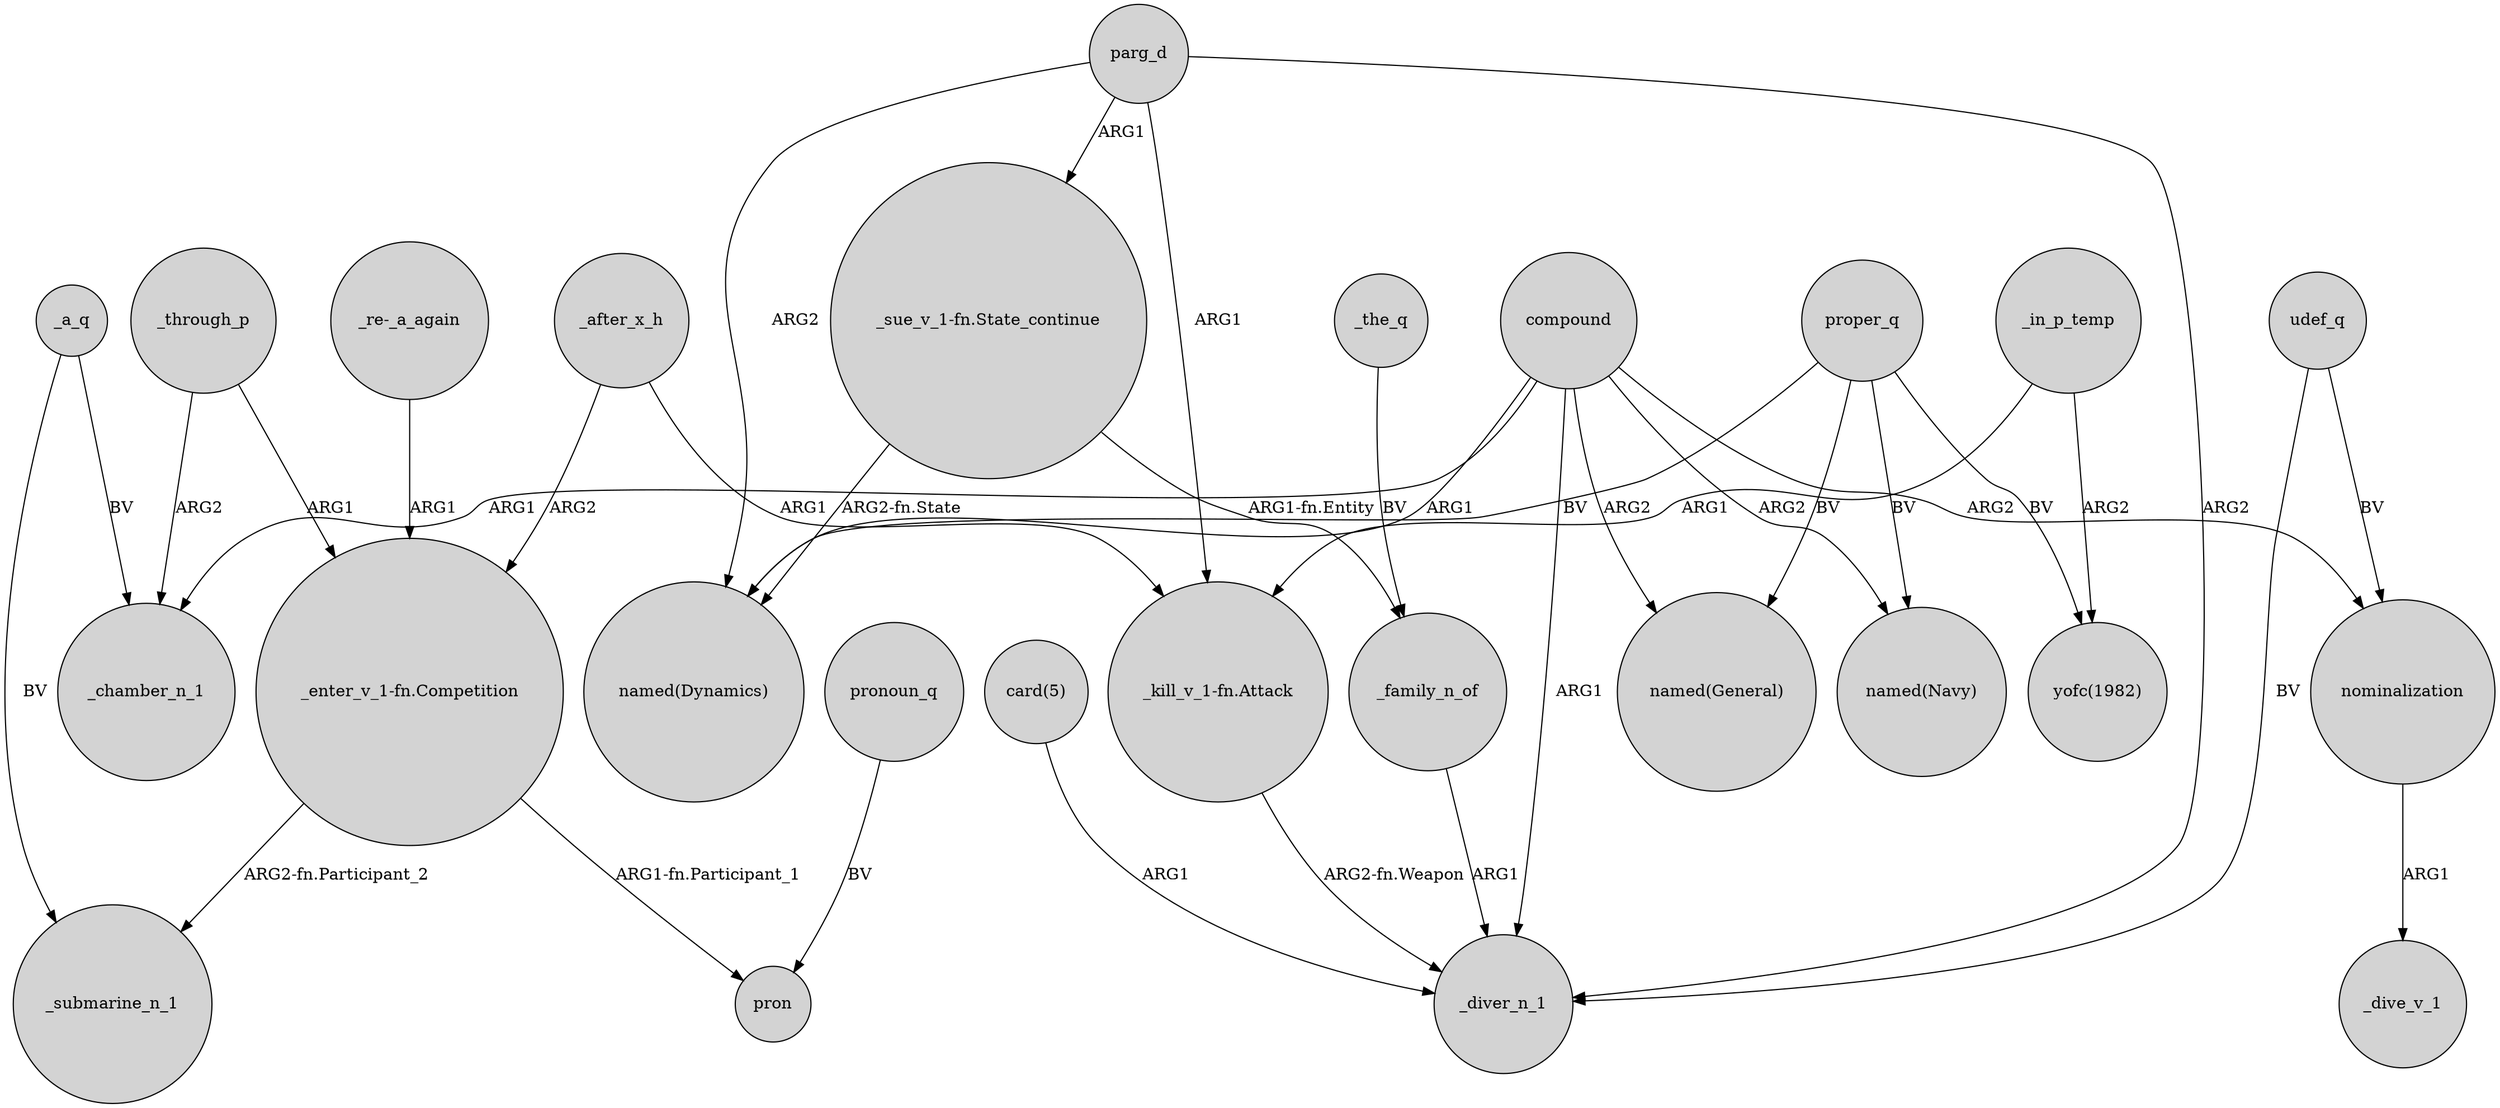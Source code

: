 digraph {
	node [shape=circle style=filled]
	"_enter_v_1-fn.Competition" -> _submarine_n_1 [label="ARG2-fn.Participant_2"]
	parg_d -> "named(Dynamics)" [label=ARG2]
	"_enter_v_1-fn.Competition" -> pron [label="ARG1-fn.Participant_1"]
	parg_d -> "_kill_v_1-fn.Attack" [label=ARG1]
	_family_n_of -> _diver_n_1 [label=ARG1]
	"_sue_v_1-fn.State_continue" -> _family_n_of [label="ARG1-fn.Entity"]
	parg_d -> _diver_n_1 [label=ARG2]
	compound -> _chamber_n_1 [label=ARG1]
	parg_d -> "_sue_v_1-fn.State_continue" [label=ARG1]
	udef_q -> nominalization [label=BV]
	proper_q -> "yofc(1982)" [label=BV]
	udef_q -> _diver_n_1 [label=BV]
	_through_p -> "_enter_v_1-fn.Competition" [label=ARG1]
	_in_p_temp -> "yofc(1982)" [label=ARG2]
	compound -> "named(Dynamics)" [label=ARG1]
	compound -> nominalization [label=ARG2]
	_a_q -> _submarine_n_1 [label=BV]
	pronoun_q -> pron [label=BV]
	proper_q -> "named(Dynamics)" [label=BV]
	"card(5)" -> _diver_n_1 [label=ARG1]
	"_re-_a_again" -> "_enter_v_1-fn.Competition" [label=ARG1]
	proper_q -> "named(Navy)" [label=BV]
	nominalization -> _dive_v_1 [label=ARG1]
	proper_q -> "named(General)" [label=BV]
	_in_p_temp -> "_kill_v_1-fn.Attack" [label=ARG1]
	"_sue_v_1-fn.State_continue" -> "named(Dynamics)" [label="ARG2-fn.State"]
	_a_q -> _chamber_n_1 [label=BV]
	compound -> "named(Navy)" [label=ARG2]
	_through_p -> _chamber_n_1 [label=ARG2]
	_after_x_h -> "_enter_v_1-fn.Competition" [label=ARG2]
	_after_x_h -> "_kill_v_1-fn.Attack" [label=ARG1]
	compound -> _diver_n_1 [label=ARG1]
	_the_q -> _family_n_of [label=BV]
	"_kill_v_1-fn.Attack" -> _diver_n_1 [label="ARG2-fn.Weapon"]
	compound -> "named(General)" [label=ARG2]
}
